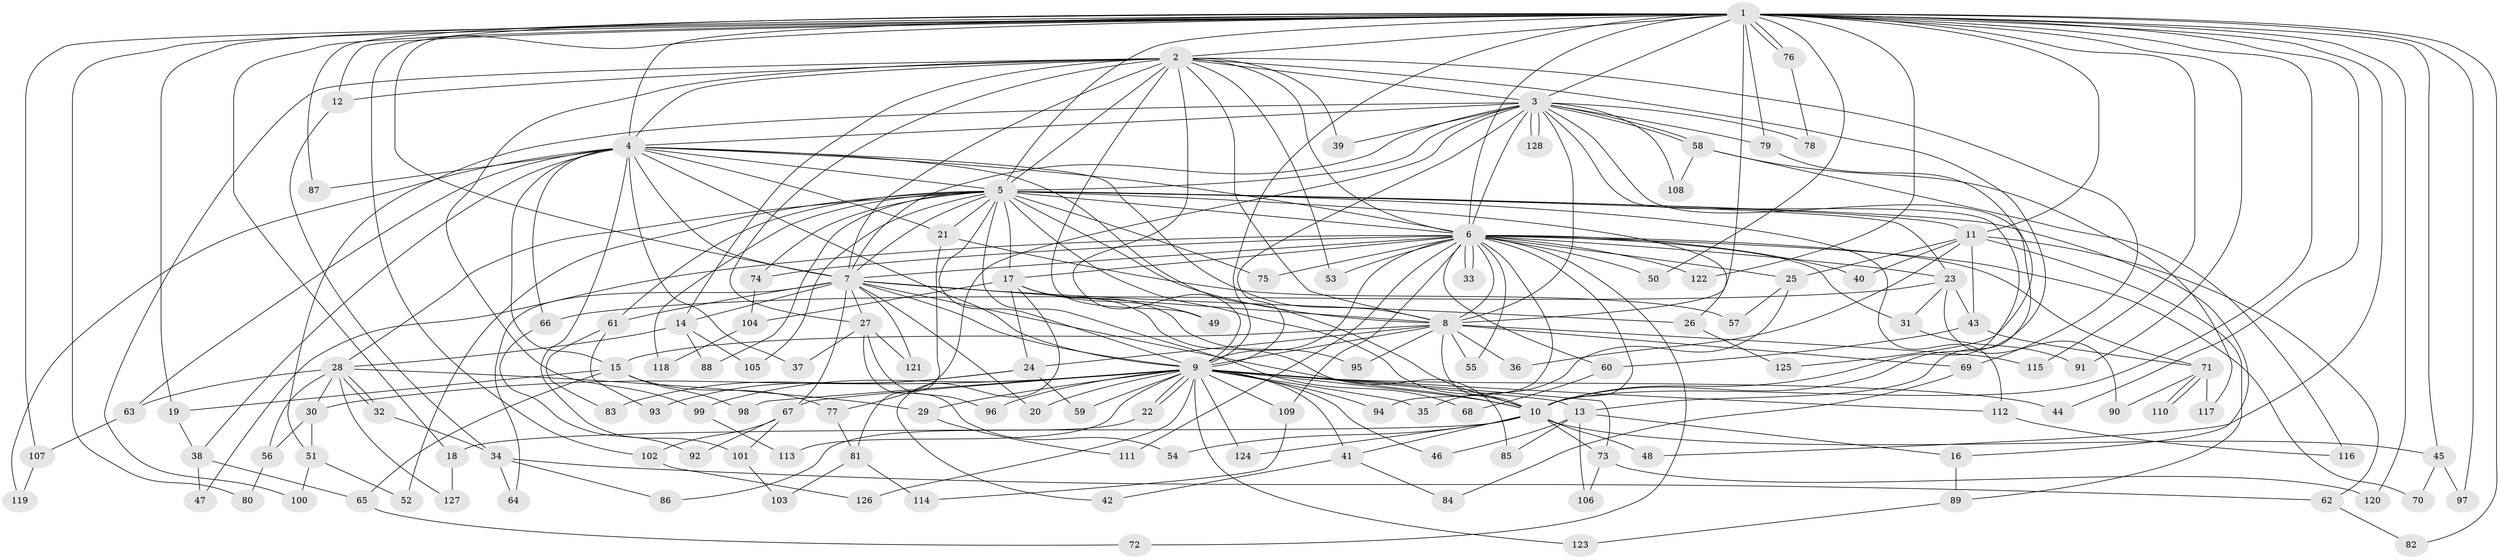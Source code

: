 // Generated by graph-tools (version 1.1) at 2025/49/03/09/25 03:49:35]
// undirected, 128 vertices, 281 edges
graph export_dot {
graph [start="1"]
  node [color=gray90,style=filled];
  1;
  2;
  3;
  4;
  5;
  6;
  7;
  8;
  9;
  10;
  11;
  12;
  13;
  14;
  15;
  16;
  17;
  18;
  19;
  20;
  21;
  22;
  23;
  24;
  25;
  26;
  27;
  28;
  29;
  30;
  31;
  32;
  33;
  34;
  35;
  36;
  37;
  38;
  39;
  40;
  41;
  42;
  43;
  44;
  45;
  46;
  47;
  48;
  49;
  50;
  51;
  52;
  53;
  54;
  55;
  56;
  57;
  58;
  59;
  60;
  61;
  62;
  63;
  64;
  65;
  66;
  67;
  68;
  69;
  70;
  71;
  72;
  73;
  74;
  75;
  76;
  77;
  78;
  79;
  80;
  81;
  82;
  83;
  84;
  85;
  86;
  87;
  88;
  89;
  90;
  91;
  92;
  93;
  94;
  95;
  96;
  97;
  98;
  99;
  100;
  101;
  102;
  103;
  104;
  105;
  106;
  107;
  108;
  109;
  110;
  111;
  112;
  113;
  114;
  115;
  116;
  117;
  118;
  119;
  120;
  121;
  122;
  123;
  124;
  125;
  126;
  127;
  128;
  1 -- 2;
  1 -- 3;
  1 -- 4;
  1 -- 5;
  1 -- 6;
  1 -- 7;
  1 -- 8;
  1 -- 9;
  1 -- 10;
  1 -- 11;
  1 -- 12;
  1 -- 18;
  1 -- 19;
  1 -- 44;
  1 -- 45;
  1 -- 48;
  1 -- 50;
  1 -- 76;
  1 -- 76;
  1 -- 79;
  1 -- 80;
  1 -- 82;
  1 -- 87;
  1 -- 91;
  1 -- 97;
  1 -- 102;
  1 -- 107;
  1 -- 115;
  1 -- 120;
  1 -- 122;
  2 -- 3;
  2 -- 4;
  2 -- 5;
  2 -- 6;
  2 -- 7;
  2 -- 8;
  2 -- 9;
  2 -- 10;
  2 -- 12;
  2 -- 14;
  2 -- 27;
  2 -- 39;
  2 -- 49;
  2 -- 53;
  2 -- 69;
  2 -- 99;
  2 -- 100;
  3 -- 4;
  3 -- 5;
  3 -- 6;
  3 -- 7;
  3 -- 8;
  3 -- 9;
  3 -- 10;
  3 -- 13;
  3 -- 39;
  3 -- 51;
  3 -- 58;
  3 -- 58;
  3 -- 77;
  3 -- 78;
  3 -- 79;
  3 -- 108;
  3 -- 128;
  3 -- 128;
  4 -- 5;
  4 -- 6;
  4 -- 7;
  4 -- 8;
  4 -- 9;
  4 -- 10;
  4 -- 15;
  4 -- 21;
  4 -- 37;
  4 -- 38;
  4 -- 63;
  4 -- 66;
  4 -- 87;
  4 -- 101;
  4 -- 119;
  5 -- 6;
  5 -- 7;
  5 -- 8;
  5 -- 9;
  5 -- 10;
  5 -- 11;
  5 -- 16;
  5 -- 17;
  5 -- 21;
  5 -- 23;
  5 -- 26;
  5 -- 28;
  5 -- 52;
  5 -- 61;
  5 -- 68;
  5 -- 74;
  5 -- 75;
  5 -- 88;
  5 -- 105;
  5 -- 112;
  5 -- 118;
  6 -- 7;
  6 -- 8;
  6 -- 9;
  6 -- 10;
  6 -- 17;
  6 -- 23;
  6 -- 25;
  6 -- 31;
  6 -- 33;
  6 -- 33;
  6 -- 40;
  6 -- 47;
  6 -- 50;
  6 -- 53;
  6 -- 55;
  6 -- 60;
  6 -- 70;
  6 -- 71;
  6 -- 72;
  6 -- 74;
  6 -- 75;
  6 -- 94;
  6 -- 109;
  6 -- 111;
  6 -- 122;
  7 -- 8;
  7 -- 9;
  7 -- 10;
  7 -- 14;
  7 -- 20;
  7 -- 26;
  7 -- 27;
  7 -- 61;
  7 -- 64;
  7 -- 67;
  7 -- 121;
  8 -- 9;
  8 -- 10;
  8 -- 15;
  8 -- 24;
  8 -- 36;
  8 -- 55;
  8 -- 69;
  8 -- 95;
  8 -- 115;
  9 -- 10;
  9 -- 13;
  9 -- 20;
  9 -- 22;
  9 -- 22;
  9 -- 29;
  9 -- 30;
  9 -- 35;
  9 -- 41;
  9 -- 44;
  9 -- 46;
  9 -- 59;
  9 -- 67;
  9 -- 73;
  9 -- 94;
  9 -- 96;
  9 -- 98;
  9 -- 99;
  9 -- 109;
  9 -- 112;
  9 -- 113;
  9 -- 123;
  9 -- 124;
  9 -- 126;
  10 -- 18;
  10 -- 41;
  10 -- 45;
  10 -- 48;
  10 -- 54;
  10 -- 73;
  10 -- 124;
  11 -- 25;
  11 -- 36;
  11 -- 40;
  11 -- 43;
  11 -- 62;
  11 -- 89;
  12 -- 34;
  13 -- 16;
  13 -- 46;
  13 -- 85;
  13 -- 106;
  14 -- 28;
  14 -- 88;
  14 -- 105;
  15 -- 19;
  15 -- 65;
  15 -- 77;
  15 -- 98;
  16 -- 89;
  17 -- 24;
  17 -- 42;
  17 -- 49;
  17 -- 85;
  17 -- 95;
  17 -- 104;
  18 -- 127;
  19 -- 38;
  21 -- 57;
  21 -- 81;
  22 -- 86;
  23 -- 31;
  23 -- 43;
  23 -- 66;
  23 -- 90;
  24 -- 59;
  24 -- 83;
  24 -- 93;
  25 -- 35;
  25 -- 57;
  26 -- 125;
  27 -- 37;
  27 -- 54;
  27 -- 96;
  27 -- 121;
  28 -- 29;
  28 -- 30;
  28 -- 32;
  28 -- 32;
  28 -- 56;
  28 -- 63;
  28 -- 127;
  29 -- 111;
  30 -- 51;
  30 -- 56;
  31 -- 91;
  32 -- 34;
  34 -- 62;
  34 -- 64;
  34 -- 86;
  38 -- 47;
  38 -- 65;
  41 -- 42;
  41 -- 84;
  43 -- 60;
  43 -- 71;
  45 -- 70;
  45 -- 97;
  51 -- 52;
  51 -- 100;
  56 -- 80;
  58 -- 108;
  58 -- 116;
  58 -- 117;
  60 -- 68;
  61 -- 83;
  61 -- 93;
  62 -- 82;
  63 -- 107;
  65 -- 72;
  66 -- 92;
  67 -- 92;
  67 -- 101;
  67 -- 102;
  69 -- 84;
  71 -- 90;
  71 -- 110;
  71 -- 110;
  71 -- 117;
  73 -- 106;
  73 -- 120;
  74 -- 104;
  76 -- 78;
  77 -- 81;
  79 -- 125;
  81 -- 103;
  81 -- 114;
  89 -- 123;
  99 -- 113;
  101 -- 103;
  102 -- 126;
  104 -- 118;
  107 -- 119;
  109 -- 114;
  112 -- 116;
}

